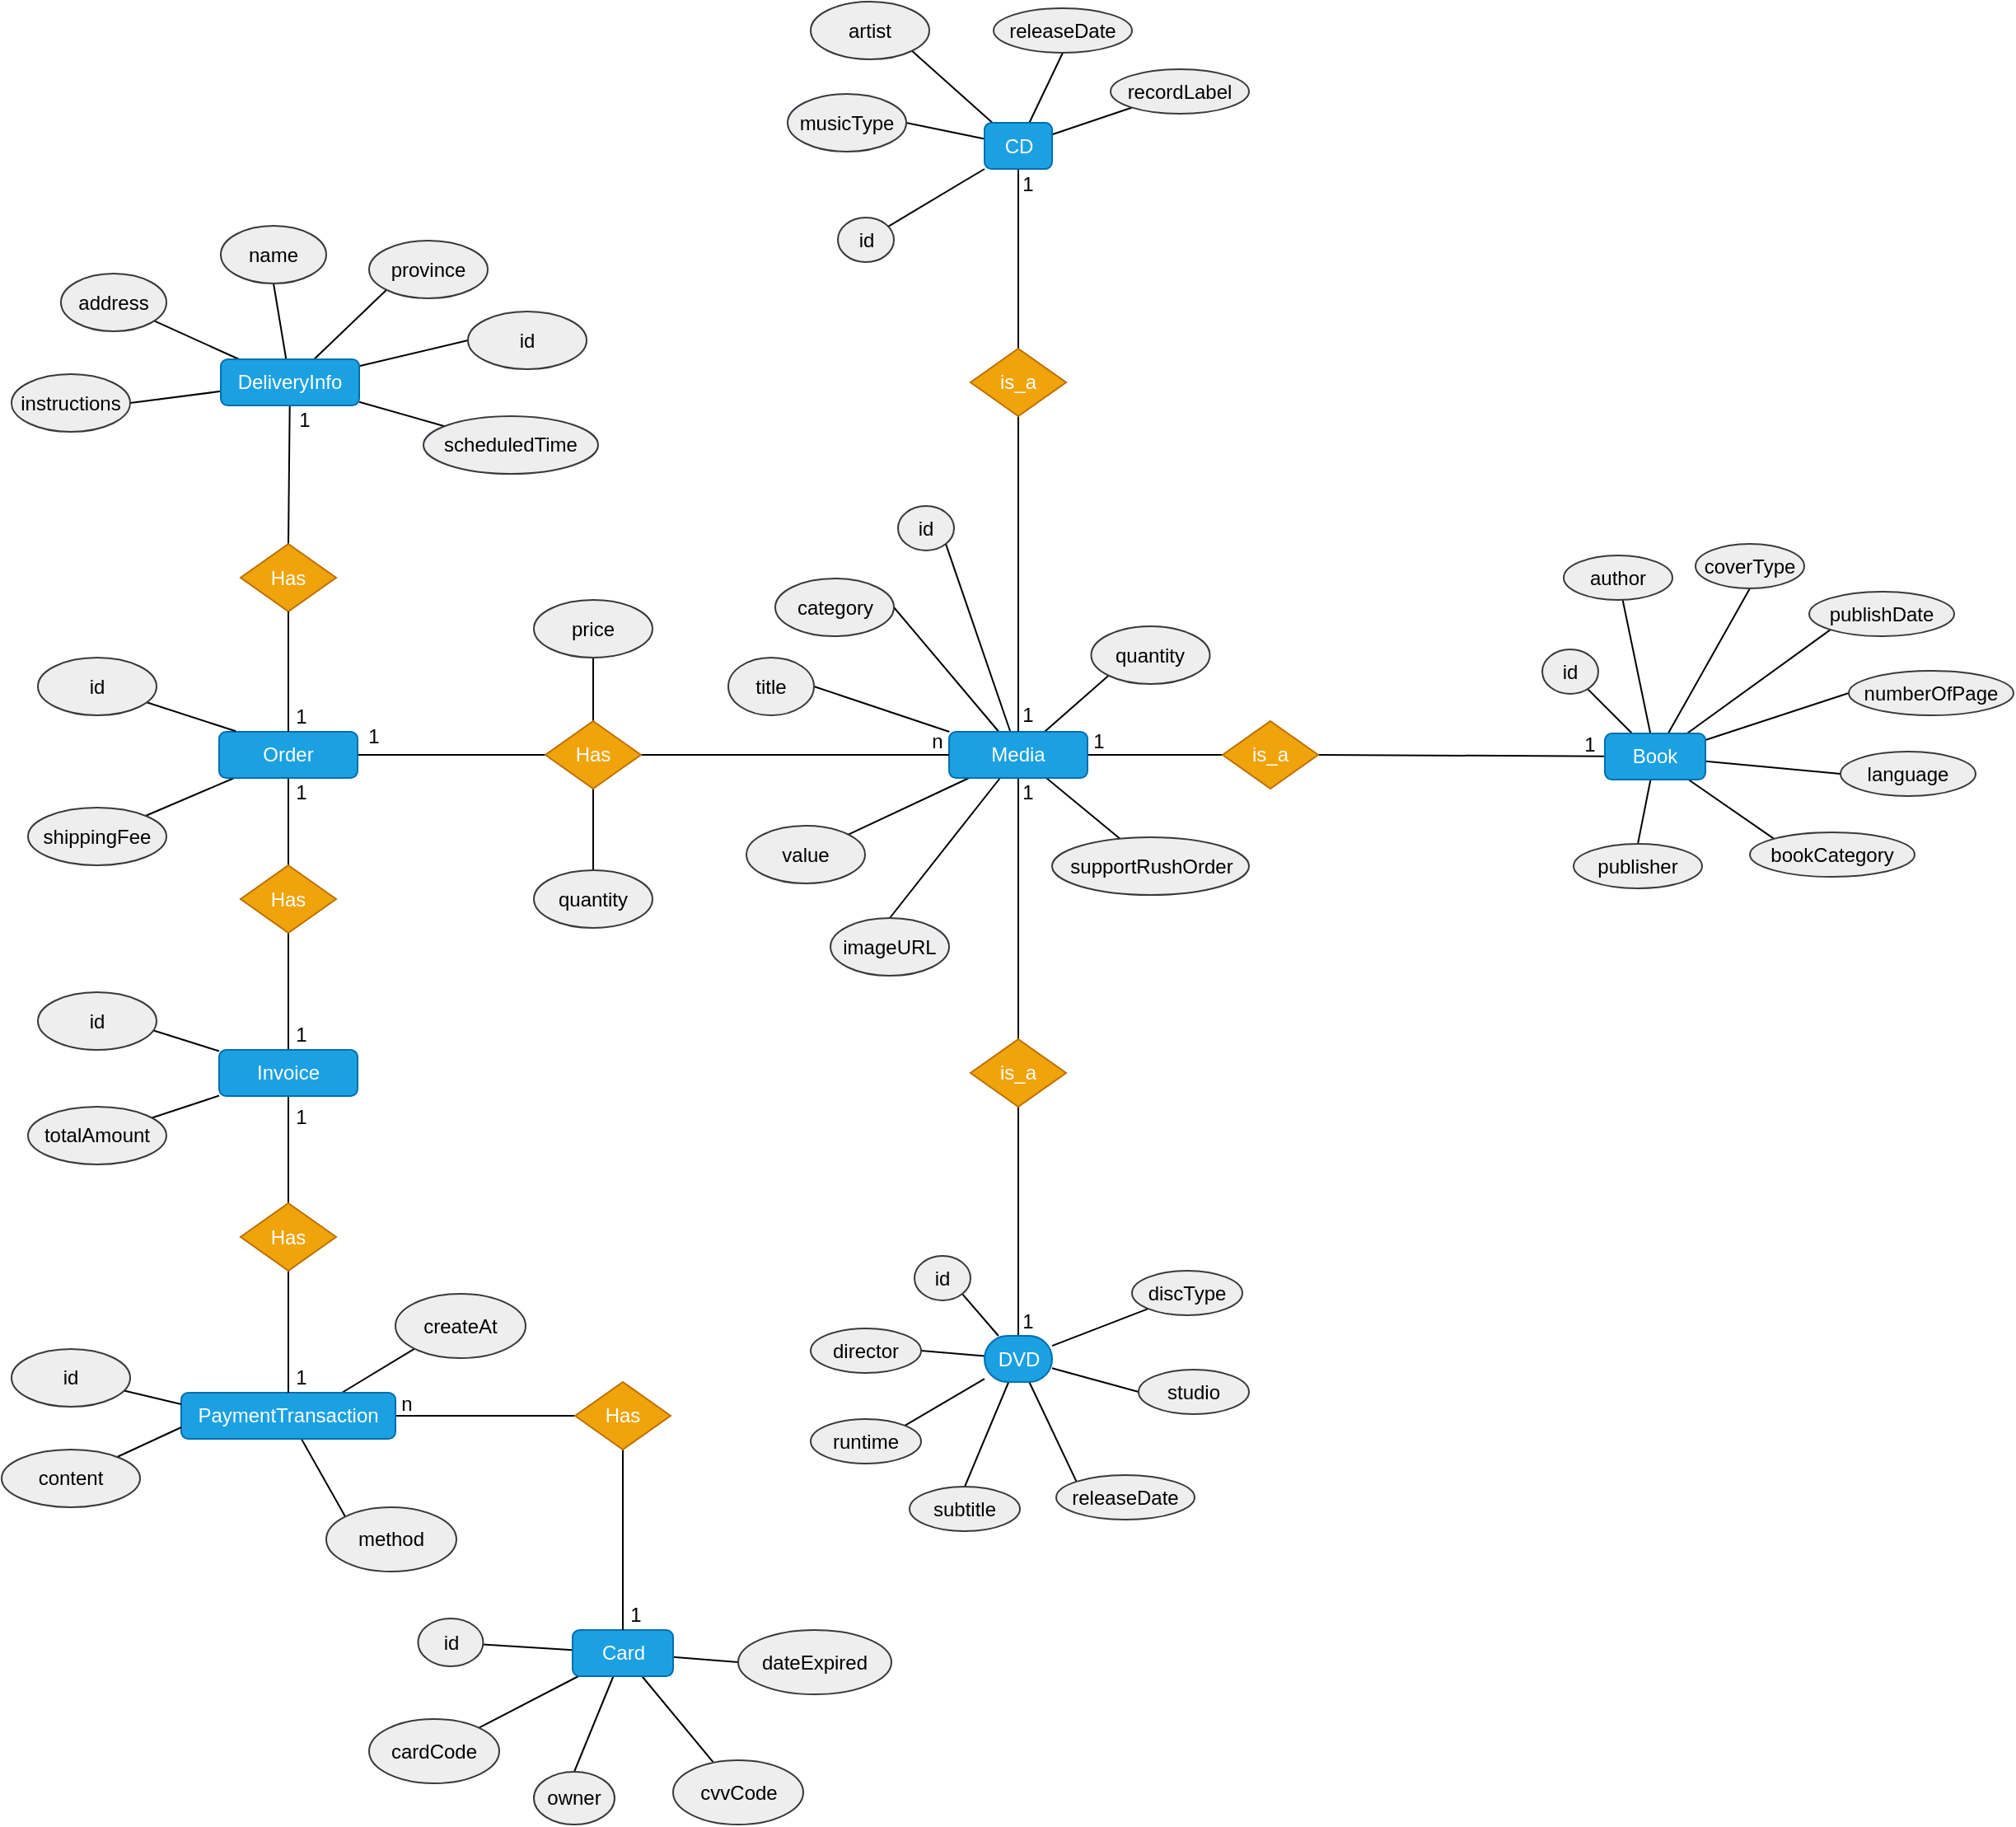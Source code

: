 <mxfile version="20.5.3" type="device"><diagram id="R2lEEEUBdFMjLlhIrx00" name="Page-1"><mxGraphModel dx="1536" dy="1433" grid="0" gridSize="10" guides="1" tooltips="1" connect="1" arrows="1" fold="1" page="1" pageScale="1" pageWidth="850" pageHeight="1100" math="0" shadow="0" extFonts="Permanent Marker^https://fonts.googleapis.com/css?family=Permanent+Marker"><root><mxCell id="0"/><mxCell id="1" parent="0"/><mxCell id="kh2C8zruCWp7Jkn6Uxmq-21" style="edgeStyle=none;rounded=0;orthogonalLoop=1;jettySize=auto;html=1;entryX=0.5;entryY=0;entryDx=0;entryDy=0;fontColor=#FFFFFF;endArrow=none;endFill=0;" parent="1" source="kh2C8zruCWp7Jkn6Uxmq-1" target="kh2C8zruCWp7Jkn6Uxmq-20" edge="1"><mxGeometry relative="1" as="geometry"/></mxCell><mxCell id="kh2C8zruCWp7Jkn6Uxmq-151" style="edgeStyle=none;rounded=0;orthogonalLoop=1;jettySize=auto;html=1;entryX=1;entryY=0.5;entryDx=0;entryDy=0;fontColor=#000000;endArrow=none;endFill=0;" parent="1" source="kh2C8zruCWp7Jkn6Uxmq-1" target="kh2C8zruCWp7Jkn6Uxmq-150" edge="1"><mxGeometry relative="1" as="geometry"/></mxCell><mxCell id="kh2C8zruCWp7Jkn6Uxmq-153" style="edgeStyle=none;rounded=0;orthogonalLoop=1;jettySize=auto;html=1;entryX=1;entryY=1;entryDx=0;entryDy=0;fontColor=#000000;endArrow=none;endFill=0;" parent="1" source="kh2C8zruCWp7Jkn6Uxmq-1" target="kh2C8zruCWp7Jkn6Uxmq-152" edge="1"><mxGeometry relative="1" as="geometry"/></mxCell><mxCell id="kh2C8zruCWp7Jkn6Uxmq-155" style="edgeStyle=none;rounded=0;orthogonalLoop=1;jettySize=auto;html=1;entryX=0.5;entryY=1;entryDx=0;entryDy=0;fontColor=#000000;endArrow=none;endFill=0;" parent="1" source="kh2C8zruCWp7Jkn6Uxmq-1" target="kh2C8zruCWp7Jkn6Uxmq-154" edge="1"><mxGeometry relative="1" as="geometry"/></mxCell><mxCell id="0zqb0I9zGNmf7XljXj2k-1" style="rounded=0;orthogonalLoop=1;jettySize=auto;html=1;endArrow=none;endFill=0;" parent="1" source="kh2C8zruCWp7Jkn6Uxmq-1" target="kh2C8zruCWp7Jkn6Uxmq-156" edge="1"><mxGeometry relative="1" as="geometry"/></mxCell><mxCell id="kh2C8zruCWp7Jkn6Uxmq-1" value="CD" style="rounded=1;whiteSpace=wrap;html=1;fillColor=#1ba1e2;fontColor=#ffffff;strokeColor=#006EAF;" parent="1" vertex="1"><mxGeometry x="556.5" y="-35.5" width="41" height="28" as="geometry"/></mxCell><mxCell id="kh2C8zruCWp7Jkn6Uxmq-19" style="rounded=0;orthogonalLoop=1;jettySize=auto;html=1;entryX=0.5;entryY=0;entryDx=0;entryDy=0;fontColor=#FFFFFF;endArrow=none;endFill=0;" parent="1" source="kh2C8zruCWp7Jkn6Uxmq-2" target="kh2C8zruCWp7Jkn6Uxmq-12" edge="1"><mxGeometry relative="1" as="geometry"/></mxCell><mxCell id="kh2C8zruCWp7Jkn6Uxmq-85" style="edgeStyle=none;rounded=0;orthogonalLoop=1;jettySize=auto;html=1;entryX=1;entryY=0.5;entryDx=0;entryDy=0;fontColor=#000000;endArrow=none;endFill=0;" parent="1" source="kh2C8zruCWp7Jkn6Uxmq-2" target="kh2C8zruCWp7Jkn6Uxmq-81" edge="1"><mxGeometry relative="1" as="geometry"/></mxCell><mxCell id="kh2C8zruCWp7Jkn6Uxmq-86" style="edgeStyle=none;rounded=0;orthogonalLoop=1;jettySize=auto;html=1;fontColor=#000000;endArrow=none;endFill=0;" parent="1" source="kh2C8zruCWp7Jkn6Uxmq-2" target="kh2C8zruCWp7Jkn6Uxmq-80" edge="1"><mxGeometry relative="1" as="geometry"/></mxCell><mxCell id="kh2C8zruCWp7Jkn6Uxmq-87" style="edgeStyle=none;rounded=0;orthogonalLoop=1;jettySize=auto;html=1;entryX=0.5;entryY=1;entryDx=0;entryDy=0;fontColor=#000000;endArrow=none;endFill=0;" parent="1" source="kh2C8zruCWp7Jkn6Uxmq-2" target="kh2C8zruCWp7Jkn6Uxmq-79" edge="1"><mxGeometry relative="1" as="geometry"/></mxCell><mxCell id="kh2C8zruCWp7Jkn6Uxmq-88" style="edgeStyle=none;rounded=0;orthogonalLoop=1;jettySize=auto;html=1;entryX=0;entryY=1;entryDx=0;entryDy=0;fontColor=#000000;endArrow=none;endFill=0;" parent="1" source="kh2C8zruCWp7Jkn6Uxmq-2" target="kh2C8zruCWp7Jkn6Uxmq-82" edge="1"><mxGeometry relative="1" as="geometry"/></mxCell><mxCell id="kh2C8zruCWp7Jkn6Uxmq-89" style="edgeStyle=none;rounded=0;orthogonalLoop=1;jettySize=auto;html=1;entryX=0;entryY=0.5;entryDx=0;entryDy=0;fontColor=#000000;endArrow=none;endFill=0;" parent="1" source="kh2C8zruCWp7Jkn6Uxmq-2" target="kh2C8zruCWp7Jkn6Uxmq-83" edge="1"><mxGeometry relative="1" as="geometry"/></mxCell><mxCell id="UxX3PsuGfCgezUHDaSg8-3" style="edgeStyle=none;rounded=0;orthogonalLoop=1;jettySize=auto;html=1;endArrow=none;endFill=0;" edge="1" parent="1" source="kh2C8zruCWp7Jkn6Uxmq-2" target="0zqb0I9zGNmf7XljXj2k-27"><mxGeometry relative="1" as="geometry"/></mxCell><mxCell id="kh2C8zruCWp7Jkn6Uxmq-2" value="DeliveryInfo" style="rounded=1;whiteSpace=wrap;html=1;fillColor=#1ba1e2;strokeColor=#006EAF;fontColor=#ffffff;" parent="1" vertex="1"><mxGeometry x="93" y="108" width="84" height="28" as="geometry"/></mxCell><mxCell id="kh2C8zruCWp7Jkn6Uxmq-26" style="edgeStyle=none;rounded=0;orthogonalLoop=1;jettySize=auto;html=1;entryX=0;entryY=0.5;entryDx=0;entryDy=0;fontColor=#FFFFFF;endArrow=none;endFill=0;" parent="1" source="kh2C8zruCWp7Jkn6Uxmq-3" target="kh2C8zruCWp7Jkn6Uxmq-10" edge="1"><mxGeometry relative="1" as="geometry"/></mxCell><mxCell id="kh2C8zruCWp7Jkn6Uxmq-32" style="edgeStyle=none;rounded=0;orthogonalLoop=1;jettySize=auto;html=1;fontColor=#FFFFFF;endArrow=none;endFill=0;" parent="1" source="kh2C8zruCWp7Jkn6Uxmq-3" target="kh2C8zruCWp7Jkn6Uxmq-31" edge="1"><mxGeometry relative="1" as="geometry"/></mxCell><mxCell id="0zqb0I9zGNmf7XljXj2k-24" style="edgeStyle=none;rounded=0;orthogonalLoop=1;jettySize=auto;html=1;endArrow=none;endFill=0;" parent="1" source="kh2C8zruCWp7Jkn6Uxmq-3" target="kh2C8zruCWp7Jkn6Uxmq-92" edge="1"><mxGeometry relative="1" as="geometry"/></mxCell><mxCell id="kh2C8zruCWp7Jkn6Uxmq-3" value="Order" style="rounded=1;whiteSpace=wrap;html=1;fillColor=#1ba1e2;fontColor=#ffffff;strokeColor=#006EAF;" parent="1" vertex="1"><mxGeometry x="92" y="334" width="84" height="28" as="geometry"/></mxCell><mxCell id="kh2C8zruCWp7Jkn6Uxmq-23" style="edgeStyle=none;rounded=0;orthogonalLoop=1;jettySize=auto;html=1;entryX=1;entryY=0.5;entryDx=0;entryDy=0;fontColor=#FFFFFF;endArrow=none;endFill=0;" parent="1" source="kh2C8zruCWp7Jkn6Uxmq-4" target="kh2C8zruCWp7Jkn6Uxmq-22" edge="1"><mxGeometry relative="1" as="geometry"/></mxCell><mxCell id="0zqb0I9zGNmf7XljXj2k-4" style="edgeStyle=none;rounded=0;orthogonalLoop=1;jettySize=auto;html=1;endArrow=none;endFill=0;" parent="1" source="kh2C8zruCWp7Jkn6Uxmq-4" target="0zqb0I9zGNmf7XljXj2k-2" edge="1"><mxGeometry relative="1" as="geometry"/></mxCell><mxCell id="0zqb0I9zGNmf7XljXj2k-5" style="edgeStyle=none;rounded=0;orthogonalLoop=1;jettySize=auto;html=1;endArrow=none;endFill=0;" parent="1" source="kh2C8zruCWp7Jkn6Uxmq-4" target="0zqb0I9zGNmf7XljXj2k-3" edge="1"><mxGeometry relative="1" as="geometry"/></mxCell><mxCell id="0zqb0I9zGNmf7XljXj2k-7" style="edgeStyle=none;rounded=0;orthogonalLoop=1;jettySize=auto;html=1;entryX=0.5;entryY=1;entryDx=0;entryDy=0;endArrow=none;endFill=0;" parent="1" source="kh2C8zruCWp7Jkn6Uxmq-4" target="0zqb0I9zGNmf7XljXj2k-6" edge="1"><mxGeometry relative="1" as="geometry"/></mxCell><mxCell id="0zqb0I9zGNmf7XljXj2k-9" style="edgeStyle=none;rounded=0;orthogonalLoop=1;jettySize=auto;html=1;entryX=0;entryY=1;entryDx=0;entryDy=0;endArrow=none;endFill=0;" parent="1" source="kh2C8zruCWp7Jkn6Uxmq-4" target="0zqb0I9zGNmf7XljXj2k-8" edge="1"><mxGeometry relative="1" as="geometry"/></mxCell><mxCell id="0zqb0I9zGNmf7XljXj2k-11" style="edgeStyle=none;rounded=0;orthogonalLoop=1;jettySize=auto;html=1;entryX=0;entryY=0.5;entryDx=0;entryDy=0;endArrow=none;endFill=0;" parent="1" source="kh2C8zruCWp7Jkn6Uxmq-4" target="0zqb0I9zGNmf7XljXj2k-10" edge="1"><mxGeometry relative="1" as="geometry"/></mxCell><mxCell id="0zqb0I9zGNmf7XljXj2k-14" style="edgeStyle=none;rounded=0;orthogonalLoop=1;jettySize=auto;html=1;entryX=0;entryY=0;entryDx=0;entryDy=0;endArrow=none;endFill=0;" parent="1" source="kh2C8zruCWp7Jkn6Uxmq-4" target="0zqb0I9zGNmf7XljXj2k-13" edge="1"><mxGeometry relative="1" as="geometry"/></mxCell><mxCell id="0zqb0I9zGNmf7XljXj2k-15" style="edgeStyle=none;rounded=0;orthogonalLoop=1;jettySize=auto;html=1;entryX=0;entryY=0.5;entryDx=0;entryDy=0;endArrow=none;endFill=0;" parent="1" source="kh2C8zruCWp7Jkn6Uxmq-4" target="0zqb0I9zGNmf7XljXj2k-12" edge="1"><mxGeometry relative="1" as="geometry"/></mxCell><mxCell id="0zqb0I9zGNmf7XljXj2k-17" style="edgeStyle=none;rounded=0;orthogonalLoop=1;jettySize=auto;html=1;entryX=0.5;entryY=0;entryDx=0;entryDy=0;endArrow=none;endFill=0;" parent="1" source="kh2C8zruCWp7Jkn6Uxmq-4" target="0zqb0I9zGNmf7XljXj2k-16" edge="1"><mxGeometry relative="1" as="geometry"/></mxCell><mxCell id="kh2C8zruCWp7Jkn6Uxmq-4" value="Book" style="rounded=1;whiteSpace=wrap;html=1;fillColor=#1ba1e2;fontColor=#ffffff;strokeColor=#006EAF;" parent="1" vertex="1"><mxGeometry x="933" y="335" width="61" height="28" as="geometry"/></mxCell><mxCell id="kh2C8zruCWp7Jkn6Uxmq-24" style="edgeStyle=none;rounded=0;orthogonalLoop=1;jettySize=auto;html=1;entryX=0;entryY=0.5;entryDx=0;entryDy=0;fontColor=#FFFFFF;endArrow=none;endFill=0;" parent="1" source="kh2C8zruCWp7Jkn6Uxmq-5" target="kh2C8zruCWp7Jkn6Uxmq-22" edge="1"><mxGeometry relative="1" as="geometry"/></mxCell><mxCell id="kh2C8zruCWp7Jkn6Uxmq-29" style="edgeStyle=none;rounded=0;orthogonalLoop=1;jettySize=auto;html=1;entryX=0.5;entryY=0;entryDx=0;entryDy=0;fontColor=#FFFFFF;endArrow=none;endFill=0;" parent="1" source="kh2C8zruCWp7Jkn6Uxmq-5" target="kh2C8zruCWp7Jkn6Uxmq-28" edge="1"><mxGeometry relative="1" as="geometry"/></mxCell><mxCell id="kh2C8zruCWp7Jkn6Uxmq-116" style="edgeStyle=none;rounded=0;orthogonalLoop=1;jettySize=auto;html=1;entryX=1;entryY=1;entryDx=0;entryDy=0;fontColor=#000000;endArrow=none;endFill=0;" parent="1" source="kh2C8zruCWp7Jkn6Uxmq-5" target="kh2C8zruCWp7Jkn6Uxmq-110" edge="1"><mxGeometry relative="1" as="geometry"/></mxCell><mxCell id="kh2C8zruCWp7Jkn6Uxmq-119" style="edgeStyle=none;rounded=0;orthogonalLoop=1;jettySize=auto;html=1;entryX=1;entryY=0.5;entryDx=0;entryDy=0;fontColor=#000000;endArrow=none;endFill=0;" parent="1" source="kh2C8zruCWp7Jkn6Uxmq-5" target="kh2C8zruCWp7Jkn6Uxmq-113" edge="1"><mxGeometry relative="1" as="geometry"/></mxCell><mxCell id="kh2C8zruCWp7Jkn6Uxmq-125" style="edgeStyle=none;rounded=0;orthogonalLoop=1;jettySize=auto;html=1;entryX=1;entryY=0.5;entryDx=0;entryDy=0;fontColor=#000000;endArrow=none;endFill=0;" parent="1" source="kh2C8zruCWp7Jkn6Uxmq-5" target="kh2C8zruCWp7Jkn6Uxmq-120" edge="1"><mxGeometry relative="1" as="geometry"/></mxCell><mxCell id="kh2C8zruCWp7Jkn6Uxmq-126" style="edgeStyle=none;rounded=0;orthogonalLoop=1;jettySize=auto;html=1;fontColor=#000000;endArrow=none;endFill=0;" parent="1" source="kh2C8zruCWp7Jkn6Uxmq-5" target="kh2C8zruCWp7Jkn6Uxmq-121" edge="1"><mxGeometry relative="1" as="geometry"/></mxCell><mxCell id="kh2C8zruCWp7Jkn6Uxmq-127" style="edgeStyle=none;rounded=0;orthogonalLoop=1;jettySize=auto;html=1;entryX=0.5;entryY=0;entryDx=0;entryDy=0;fontColor=#000000;endArrow=none;endFill=0;" parent="1" source="kh2C8zruCWp7Jkn6Uxmq-5" target="kh2C8zruCWp7Jkn6Uxmq-124" edge="1"><mxGeometry relative="1" as="geometry"/></mxCell><mxCell id="kh2C8zruCWp7Jkn6Uxmq-129" style="edgeStyle=none;rounded=0;orthogonalLoop=1;jettySize=auto;html=1;entryX=0.364;entryY=0.079;entryDx=0;entryDy=0;entryPerimeter=0;fontColor=#000000;endArrow=none;endFill=0;" parent="1" source="kh2C8zruCWp7Jkn6Uxmq-5" target="kh2C8zruCWp7Jkn6Uxmq-128" edge="1"><mxGeometry relative="1" as="geometry"/></mxCell><mxCell id="kh2C8zruCWp7Jkn6Uxmq-131" style="edgeStyle=none;rounded=0;orthogonalLoop=1;jettySize=auto;html=1;entryX=0;entryY=1;entryDx=0;entryDy=0;fontColor=#000000;endArrow=none;endFill=0;" parent="1" source="kh2C8zruCWp7Jkn6Uxmq-5" target="kh2C8zruCWp7Jkn6Uxmq-130" edge="1"><mxGeometry relative="1" as="geometry"/></mxCell><mxCell id="kh2C8zruCWp7Jkn6Uxmq-5" value="Media" style="rounded=1;whiteSpace=wrap;html=1;fillColor=#1ba1e2;fontColor=#ffffff;strokeColor=#006EAF;" parent="1" vertex="1"><mxGeometry x="535" y="334" width="84" height="28" as="geometry"/></mxCell><mxCell id="kh2C8zruCWp7Jkn6Uxmq-30" style="edgeStyle=none;rounded=0;orthogonalLoop=1;jettySize=auto;html=1;entryX=0.5;entryY=1;entryDx=0;entryDy=0;fontColor=#FFFFFF;endArrow=none;endFill=0;" parent="1" source="kh2C8zruCWp7Jkn6Uxmq-6" target="kh2C8zruCWp7Jkn6Uxmq-28" edge="1"><mxGeometry relative="1" as="geometry"/></mxCell><mxCell id="kh2C8zruCWp7Jkn6Uxmq-134" style="edgeStyle=none;rounded=0;orthogonalLoop=1;jettySize=auto;html=1;entryX=1;entryY=1;entryDx=0;entryDy=0;fontColor=#000000;endArrow=none;endFill=0;" parent="1" source="kh2C8zruCWp7Jkn6Uxmq-6" target="kh2C8zruCWp7Jkn6Uxmq-133" edge="1"><mxGeometry relative="1" as="geometry"/></mxCell><mxCell id="kh2C8zruCWp7Jkn6Uxmq-137" style="edgeStyle=none;rounded=0;orthogonalLoop=1;jettySize=auto;html=1;entryX=1;entryY=0.5;entryDx=0;entryDy=0;fontColor=#000000;endArrow=none;endFill=0;" parent="1" source="kh2C8zruCWp7Jkn6Uxmq-6" target="kh2C8zruCWp7Jkn6Uxmq-135" edge="1"><mxGeometry relative="1" as="geometry"/></mxCell><mxCell id="kh2C8zruCWp7Jkn6Uxmq-139" style="edgeStyle=none;rounded=0;orthogonalLoop=1;jettySize=auto;html=1;entryX=1;entryY=0;entryDx=0;entryDy=0;fontColor=#000000;endArrow=none;endFill=0;" parent="1" source="kh2C8zruCWp7Jkn6Uxmq-6" target="kh2C8zruCWp7Jkn6Uxmq-138" edge="1"><mxGeometry relative="1" as="geometry"/></mxCell><mxCell id="kh2C8zruCWp7Jkn6Uxmq-144" style="edgeStyle=none;rounded=0;orthogonalLoop=1;jettySize=auto;html=1;entryX=0.5;entryY=0;entryDx=0;entryDy=0;fontColor=#000000;endArrow=none;endFill=0;" parent="1" source="kh2C8zruCWp7Jkn6Uxmq-6" target="kh2C8zruCWp7Jkn6Uxmq-140" edge="1"><mxGeometry relative="1" as="geometry"/></mxCell><mxCell id="kh2C8zruCWp7Jkn6Uxmq-145" style="edgeStyle=none;rounded=0;orthogonalLoop=1;jettySize=auto;html=1;entryX=0;entryY=0;entryDx=0;entryDy=0;fontColor=#000000;endArrow=none;endFill=0;" parent="1" source="kh2C8zruCWp7Jkn6Uxmq-6" target="kh2C8zruCWp7Jkn6Uxmq-141" edge="1"><mxGeometry relative="1" as="geometry"/></mxCell><mxCell id="kh2C8zruCWp7Jkn6Uxmq-146" style="edgeStyle=none;rounded=0;orthogonalLoop=1;jettySize=auto;html=1;entryX=0;entryY=0.5;entryDx=0;entryDy=0;fontColor=#000000;endArrow=none;endFill=0;" parent="1" source="kh2C8zruCWp7Jkn6Uxmq-6" target="kh2C8zruCWp7Jkn6Uxmq-142" edge="1"><mxGeometry relative="1" as="geometry"/></mxCell><mxCell id="kh2C8zruCWp7Jkn6Uxmq-147" style="edgeStyle=none;rounded=0;orthogonalLoop=1;jettySize=auto;html=1;entryX=0;entryY=1;entryDx=0;entryDy=0;fontColor=#000000;endArrow=none;endFill=0;" parent="1" source="kh2C8zruCWp7Jkn6Uxmq-6" target="kh2C8zruCWp7Jkn6Uxmq-143" edge="1"><mxGeometry relative="1" as="geometry"/></mxCell><mxCell id="kh2C8zruCWp7Jkn6Uxmq-6" value="DVD" style="rounded=1;whiteSpace=wrap;html=1;fillColor=#1ba1e2;fontColor=#ffffff;strokeColor=#006EAF;arcSize=50;" parent="1" vertex="1"><mxGeometry x="556.5" y="700.5" width="41" height="28" as="geometry"/></mxCell><mxCell id="kh2C8zruCWp7Jkn6Uxmq-38" style="edgeStyle=none;rounded=0;orthogonalLoop=1;jettySize=auto;html=1;entryX=0;entryY=0.5;entryDx=0;entryDy=0;fontColor=#FFFFFF;endArrow=none;endFill=0;exitX=1;exitY=0.5;exitDx=0;exitDy=0;" parent="1" source="kh2C8zruCWp7Jkn6Uxmq-7" target="kh2C8zruCWp7Jkn6Uxmq-37" edge="1"><mxGeometry relative="1" as="geometry"/></mxCell><mxCell id="kh2C8zruCWp7Jkn6Uxmq-105" style="edgeStyle=none;rounded=0;orthogonalLoop=1;jettySize=auto;html=1;entryX=0;entryY=1;entryDx=0;entryDy=0;fontColor=#000000;endArrow=none;endFill=0;exitX=0.75;exitY=0;exitDx=0;exitDy=0;" parent="1" source="kh2C8zruCWp7Jkn6Uxmq-7" target="kh2C8zruCWp7Jkn6Uxmq-104" edge="1"><mxGeometry relative="1" as="geometry"/></mxCell><mxCell id="kh2C8zruCWp7Jkn6Uxmq-109" style="edgeStyle=none;rounded=0;orthogonalLoop=1;jettySize=auto;html=1;entryX=0;entryY=0;entryDx=0;entryDy=0;fontColor=#000000;endArrow=none;endFill=0;" parent="1" source="kh2C8zruCWp7Jkn6Uxmq-7" target="kh2C8zruCWp7Jkn6Uxmq-108" edge="1"><mxGeometry relative="1" as="geometry"/></mxCell><mxCell id="kh2C8zruCWp7Jkn6Uxmq-7" value="PaymentTransaction" style="rounded=1;whiteSpace=wrap;html=1;fillColor=#1ba1e2;fontColor=#ffffff;strokeColor=#006EAF;" parent="1" vertex="1"><mxGeometry x="69" y="735" width="130" height="28" as="geometry"/></mxCell><mxCell id="EHMPtvTzi1nzkciIM0RH-6" style="rounded=0;orthogonalLoop=1;jettySize=auto;html=1;endArrow=none;endFill=0;" parent="1" source="kh2C8zruCWp7Jkn6Uxmq-8" target="EHMPtvTzi1nzkciIM0RH-2" edge="1"><mxGeometry relative="1" as="geometry"/></mxCell><mxCell id="EHMPtvTzi1nzkciIM0RH-7" style="edgeStyle=none;rounded=0;orthogonalLoop=1;jettySize=auto;html=1;endArrow=none;endFill=0;" parent="1" source="kh2C8zruCWp7Jkn6Uxmq-8" target="EHMPtvTzi1nzkciIM0RH-1" edge="1"><mxGeometry relative="1" as="geometry"/></mxCell><mxCell id="EHMPtvTzi1nzkciIM0RH-8" style="edgeStyle=none;rounded=0;orthogonalLoop=1;jettySize=auto;html=1;entryX=0.5;entryY=0;entryDx=0;entryDy=0;endArrow=none;endFill=0;" parent="1" source="kh2C8zruCWp7Jkn6Uxmq-8" target="EHMPtvTzi1nzkciIM0RH-3" edge="1"><mxGeometry relative="1" as="geometry"/></mxCell><mxCell id="EHMPtvTzi1nzkciIM0RH-9" style="edgeStyle=none;rounded=0;orthogonalLoop=1;jettySize=auto;html=1;endArrow=none;endFill=0;" parent="1" source="kh2C8zruCWp7Jkn6Uxmq-8" target="EHMPtvTzi1nzkciIM0RH-4" edge="1"><mxGeometry relative="1" as="geometry"/></mxCell><mxCell id="EHMPtvTzi1nzkciIM0RH-10" style="edgeStyle=none;rounded=0;orthogonalLoop=1;jettySize=auto;html=1;entryX=0;entryY=0.5;entryDx=0;entryDy=0;endArrow=none;endFill=0;" parent="1" source="kh2C8zruCWp7Jkn6Uxmq-8" target="EHMPtvTzi1nzkciIM0RH-5" edge="1"><mxGeometry relative="1" as="geometry"/></mxCell><mxCell id="kh2C8zruCWp7Jkn6Uxmq-8" value="Card" style="rounded=1;whiteSpace=wrap;html=1;fillColor=#1ba1e2;fontColor=#ffffff;strokeColor=#006EAF;" parent="1" vertex="1"><mxGeometry x="306.5" y="879" width="61" height="28" as="geometry"/></mxCell><mxCell id="kh2C8zruCWp7Jkn6Uxmq-33" style="edgeStyle=none;rounded=0;orthogonalLoop=1;jettySize=auto;html=1;entryX=0.5;entryY=1;entryDx=0;entryDy=0;fontColor=#FFFFFF;endArrow=none;endFill=0;" parent="1" source="kh2C8zruCWp7Jkn6Uxmq-9" target="kh2C8zruCWp7Jkn6Uxmq-31" edge="1"><mxGeometry relative="1" as="geometry"/></mxCell><mxCell id="kh2C8zruCWp7Jkn6Uxmq-35" style="edgeStyle=none;rounded=0;orthogonalLoop=1;jettySize=auto;html=1;entryX=0.5;entryY=0;entryDx=0;entryDy=0;fontColor=#FFFFFF;endArrow=none;endFill=0;" parent="1" source="kh2C8zruCWp7Jkn6Uxmq-9" target="kh2C8zruCWp7Jkn6Uxmq-34" edge="1"><mxGeometry relative="1" as="geometry"/></mxCell><mxCell id="kh2C8zruCWp7Jkn6Uxmq-96" style="edgeStyle=none;rounded=0;orthogonalLoop=1;jettySize=auto;html=1;entryX=0.888;entryY=0.608;entryDx=0;entryDy=0;entryPerimeter=0;fontColor=#000000;endArrow=none;endFill=0;" parent="1" source="kh2C8zruCWp7Jkn6Uxmq-9" target="kh2C8zruCWp7Jkn6Uxmq-95" edge="1"><mxGeometry relative="1" as="geometry"/></mxCell><mxCell id="kh2C8zruCWp7Jkn6Uxmq-9" value="Invoice" style="rounded=1;whiteSpace=wrap;html=1;fillColor=#1ba1e2;fontColor=#ffffff;strokeColor=#006EAF;" parent="1" vertex="1"><mxGeometry x="92" y="527" width="84" height="28" as="geometry"/></mxCell><mxCell id="kh2C8zruCWp7Jkn6Uxmq-27" style="edgeStyle=none;rounded=0;orthogonalLoop=1;jettySize=auto;html=1;entryX=0;entryY=0.5;entryDx=0;entryDy=0;fontColor=#FFFFFF;endArrow=none;endFill=0;exitX=1;exitY=0.5;exitDx=0;exitDy=0;" parent="1" source="kh2C8zruCWp7Jkn6Uxmq-10" target="kh2C8zruCWp7Jkn6Uxmq-5" edge="1"><mxGeometry relative="1" as="geometry"/></mxCell><mxCell id="0zqb0I9zGNmf7XljXj2k-18" style="edgeStyle=none;rounded=0;orthogonalLoop=1;jettySize=auto;html=1;entryX=0.5;entryY=0;entryDx=0;entryDy=0;endArrow=none;endFill=0;" parent="1" source="kh2C8zruCWp7Jkn6Uxmq-10" target="kh2C8zruCWp7Jkn6Uxmq-111" edge="1"><mxGeometry relative="1" as="geometry"/></mxCell><mxCell id="0zqb0I9zGNmf7XljXj2k-19" style="edgeStyle=none;rounded=0;orthogonalLoop=1;jettySize=auto;html=1;entryX=0.5;entryY=1;entryDx=0;entryDy=0;endArrow=none;endFill=0;" parent="1" source="kh2C8zruCWp7Jkn6Uxmq-10" target="kh2C8zruCWp7Jkn6Uxmq-112" edge="1"><mxGeometry relative="1" as="geometry"/></mxCell><mxCell id="kh2C8zruCWp7Jkn6Uxmq-10" value="&lt;font color=&quot;#ffffff&quot;&gt;Has&lt;/font&gt;" style="rhombus;whiteSpace=wrap;html=1;fillColor=#f0a30a;fontColor=#000000;strokeColor=#BD7000;" parent="1" vertex="1"><mxGeometry x="290" y="327.5" width="58" height="41" as="geometry"/></mxCell><mxCell id="kh2C8zruCWp7Jkn6Uxmq-12" value="&lt;font color=&quot;#ffffff&quot;&gt;Has&lt;/font&gt;" style="rhombus;whiteSpace=wrap;html=1;fillColor=#f0a30a;fontColor=#000000;strokeColor=#BD7000;" parent="1" vertex="1"><mxGeometry x="105" y="220" width="58" height="41" as="geometry"/></mxCell><mxCell id="kh2C8zruCWp7Jkn6Uxmq-16" value="" style="endArrow=none;html=1;rounded=0;fontColor=#FFFFFF;entryX=0.5;entryY=1;entryDx=0;entryDy=0;exitX=0.5;exitY=0;exitDx=0;exitDy=0;" parent="1" source="kh2C8zruCWp7Jkn6Uxmq-5" target="kh2C8zruCWp7Jkn6Uxmq-20" edge="1"><mxGeometry width="50" height="50" relative="1" as="geometry"><mxPoint x="325" y="277" as="sourcePoint"/><mxPoint x="375" y="227" as="targetPoint"/></mxGeometry></mxCell><mxCell id="kh2C8zruCWp7Jkn6Uxmq-17" value="" style="endArrow=none;html=1;rounded=0;fontColor=#FFFFFF;exitX=0.5;exitY=0;exitDx=0;exitDy=0;entryX=0.5;entryY=1;entryDx=0;entryDy=0;" parent="1" source="kh2C8zruCWp7Jkn6Uxmq-3" target="kh2C8zruCWp7Jkn6Uxmq-12" edge="1"><mxGeometry width="50" height="50" relative="1" as="geometry"><mxPoint x="457" y="271" as="sourcePoint"/><mxPoint x="507" y="221" as="targetPoint"/></mxGeometry></mxCell><mxCell id="kh2C8zruCWp7Jkn6Uxmq-20" value="&lt;font color=&quot;#ffffff&quot;&gt;is_a&lt;/font&gt;" style="rhombus;whiteSpace=wrap;html=1;fillColor=#f0a30a;fontColor=#000000;strokeColor=#BD7000;" parent="1" vertex="1"><mxGeometry x="548" y="101.5" width="58" height="41" as="geometry"/></mxCell><mxCell id="kh2C8zruCWp7Jkn6Uxmq-22" value="&lt;font color=&quot;#ffffff&quot;&gt;is_a&lt;/font&gt;" style="rhombus;whiteSpace=wrap;html=1;fillColor=#f0a30a;fontColor=#000000;strokeColor=#BD7000;" parent="1" vertex="1"><mxGeometry x="701" y="327.5" width="58" height="41" as="geometry"/></mxCell><mxCell id="kh2C8zruCWp7Jkn6Uxmq-28" value="&lt;font color=&quot;#ffffff&quot;&gt;is_a&lt;/font&gt;" style="rhombus;whiteSpace=wrap;html=1;fillColor=#f0a30a;fontColor=#000000;strokeColor=#BD7000;" parent="1" vertex="1"><mxGeometry x="548" y="520.5" width="58" height="41" as="geometry"/></mxCell><mxCell id="kh2C8zruCWp7Jkn6Uxmq-31" value="&lt;font color=&quot;#ffffff&quot;&gt;Has&lt;/font&gt;" style="rhombus;whiteSpace=wrap;html=1;fillColor=#f0a30a;fontColor=#000000;strokeColor=#BD7000;" parent="1" vertex="1"><mxGeometry x="105" y="415" width="58" height="41" as="geometry"/></mxCell><mxCell id="kh2C8zruCWp7Jkn6Uxmq-36" style="edgeStyle=none;rounded=0;orthogonalLoop=1;jettySize=auto;html=1;fontColor=#FFFFFF;endArrow=none;endFill=0;" parent="1" source="kh2C8zruCWp7Jkn6Uxmq-34" target="kh2C8zruCWp7Jkn6Uxmq-7" edge="1"><mxGeometry relative="1" as="geometry"/></mxCell><mxCell id="kh2C8zruCWp7Jkn6Uxmq-34" value="&lt;font color=&quot;#ffffff&quot;&gt;Has&lt;/font&gt;" style="rhombus;whiteSpace=wrap;html=1;fillColor=#f0a30a;fontColor=#000000;strokeColor=#BD7000;" parent="1" vertex="1"><mxGeometry x="105" y="620" width="58" height="41" as="geometry"/></mxCell><mxCell id="kh2C8zruCWp7Jkn6Uxmq-39" style="edgeStyle=none;rounded=0;orthogonalLoop=1;jettySize=auto;html=1;fontColor=#FFFFFF;endArrow=none;endFill=0;exitX=0.5;exitY=1;exitDx=0;exitDy=0;" parent="1" source="kh2C8zruCWp7Jkn6Uxmq-37" target="kh2C8zruCWp7Jkn6Uxmq-8" edge="1"><mxGeometry relative="1" as="geometry"/></mxCell><mxCell id="kh2C8zruCWp7Jkn6Uxmq-37" value="&lt;font color=&quot;#ffffff&quot;&gt;Has&lt;/font&gt;" style="rhombus;whiteSpace=wrap;html=1;fillColor=#f0a30a;fontColor=#000000;strokeColor=#BD7000;" parent="1" vertex="1"><mxGeometry x="308" y="728.5" width="58" height="41" as="geometry"/></mxCell><mxCell id="kh2C8zruCWp7Jkn6Uxmq-40" value="&lt;font color=&quot;#000000&quot;&gt;1&lt;/font&gt;" style="text;html=1;strokeColor=none;fillColor=none;align=center;verticalAlign=middle;whiteSpace=wrap;rounded=0;fontColor=#FFFFFF;" parent="1" vertex="1"><mxGeometry x="914" y="333" width="20" height="18" as="geometry"/></mxCell><mxCell id="kh2C8zruCWp7Jkn6Uxmq-45" value="&lt;font color=&quot;#000000&quot;&gt;1&lt;/font&gt;" style="text;html=1;strokeColor=none;fillColor=none;align=center;verticalAlign=middle;whiteSpace=wrap;rounded=0;fontColor=#FFFFFF;" parent="1" vertex="1"><mxGeometry x="616" y="331" width="20" height="18" as="geometry"/></mxCell><mxCell id="kh2C8zruCWp7Jkn6Uxmq-46" value="&lt;font color=&quot;#000000&quot;&gt;1&lt;/font&gt;" style="text;html=1;strokeColor=none;fillColor=none;align=center;verticalAlign=middle;whiteSpace=wrap;rounded=0;fontColor=#FFFFFF;" parent="1" vertex="1"><mxGeometry x="573" y="-7.5" width="20" height="18" as="geometry"/></mxCell><mxCell id="kh2C8zruCWp7Jkn6Uxmq-51" value="&lt;font color=&quot;#000000&quot;&gt;1&lt;/font&gt;" style="text;html=1;strokeColor=none;fillColor=none;align=center;verticalAlign=middle;whiteSpace=wrap;rounded=0;fontColor=#FFFFFF;" parent="1" vertex="1"><mxGeometry x="573" y="315" width="20" height="18" as="geometry"/></mxCell><mxCell id="kh2C8zruCWp7Jkn6Uxmq-52" value="&lt;font color=&quot;#000000&quot;&gt;1&lt;/font&gt;" style="text;html=1;strokeColor=none;fillColor=none;align=center;verticalAlign=middle;whiteSpace=wrap;rounded=0;fontColor=#FFFFFF;" parent="1" vertex="1"><mxGeometry x="176" y="328" width="20" height="18" as="geometry"/></mxCell><mxCell id="0zqb0I9zGNmf7XljXj2k-23" style="edgeStyle=none;rounded=0;orthogonalLoop=1;jettySize=auto;html=1;endArrow=none;endFill=0;exitX=0.12;exitY=-0.014;exitDx=0;exitDy=0;exitPerimeter=0;" parent="1" source="kh2C8zruCWp7Jkn6Uxmq-3" target="kh2C8zruCWp7Jkn6Uxmq-90" edge="1"><mxGeometry relative="1" as="geometry"/></mxCell><mxCell id="kh2C8zruCWp7Jkn6Uxmq-53" value="&lt;font color=&quot;#000000&quot;&gt;1&lt;/font&gt;" style="text;html=1;strokeColor=none;fillColor=none;align=center;verticalAlign=middle;whiteSpace=wrap;rounded=0;fontColor=#FFFFFF;" parent="1" vertex="1"><mxGeometry x="132" y="316" width="20" height="18" as="geometry"/></mxCell><mxCell id="kh2C8zruCWp7Jkn6Uxmq-54" value="&lt;font color=&quot;#000000&quot;&gt;1&lt;/font&gt;" style="text;html=1;strokeColor=none;fillColor=none;align=center;verticalAlign=middle;whiteSpace=wrap;rounded=0;fontColor=#FFFFFF;" parent="1" vertex="1"><mxGeometry x="134" y="136" width="20" height="18" as="geometry"/></mxCell><mxCell id="kh2C8zruCWp7Jkn6Uxmq-55" value="&lt;font color=&quot;#000000&quot;&gt;1&lt;/font&gt;" style="text;html=1;strokeColor=none;fillColor=none;align=center;verticalAlign=middle;whiteSpace=wrap;rounded=0;fontColor=#FFFFFF;" parent="1" vertex="1"><mxGeometry x="573" y="362" width="20" height="18" as="geometry"/></mxCell><mxCell id="kh2C8zruCWp7Jkn6Uxmq-56" value="&lt;font color=&quot;#000000&quot;&gt;1&lt;/font&gt;" style="text;html=1;strokeColor=none;fillColor=none;align=center;verticalAlign=middle;whiteSpace=wrap;rounded=0;fontColor=#FFFFFF;" parent="1" vertex="1"><mxGeometry x="573" y="682.5" width="20" height="18" as="geometry"/></mxCell><mxCell id="kh2C8zruCWp7Jkn6Uxmq-57" value="&lt;font color=&quot;#000000&quot;&gt;n&lt;/font&gt;" style="text;html=1;strokeColor=none;fillColor=none;align=center;verticalAlign=middle;whiteSpace=wrap;rounded=0;fontColor=#FFFFFF;" parent="1" vertex="1"><mxGeometry x="518" y="331" width="20" height="18" as="geometry"/></mxCell><mxCell id="kh2C8zruCWp7Jkn6Uxmq-58" value="&lt;font color=&quot;#000000&quot;&gt;1&lt;/font&gt;" style="text;html=1;strokeColor=none;fillColor=none;align=center;verticalAlign=middle;whiteSpace=wrap;rounded=0;fontColor=#FFFFFF;" parent="1" vertex="1"><mxGeometry x="335" y="861" width="20" height="18" as="geometry"/></mxCell><mxCell id="kh2C8zruCWp7Jkn6Uxmq-59" value="&lt;font color=&quot;#000000&quot;&gt;1&lt;/font&gt;" style="text;html=1;strokeColor=none;fillColor=none;align=center;verticalAlign=middle;whiteSpace=wrap;rounded=0;fontColor=#FFFFFF;" parent="1" vertex="1"><mxGeometry x="132" y="717" width="20" height="18" as="geometry"/></mxCell><mxCell id="kh2C8zruCWp7Jkn6Uxmq-62" value="&lt;font color=&quot;#000000&quot;&gt;1&lt;/font&gt;" style="text;html=1;strokeColor=none;fillColor=none;align=center;verticalAlign=middle;whiteSpace=wrap;rounded=0;fontColor=#FFFFFF;" parent="1" vertex="1"><mxGeometry x="132" y="559" width="20" height="18" as="geometry"/></mxCell><mxCell id="kh2C8zruCWp7Jkn6Uxmq-63" value="&lt;font color=&quot;#000000&quot;&gt;n&lt;/font&gt;" style="text;html=1;strokeColor=none;fillColor=none;align=center;verticalAlign=middle;whiteSpace=wrap;rounded=0;fontColor=#FFFFFF;" parent="1" vertex="1"><mxGeometry x="196" y="733" width="20" height="18" as="geometry"/></mxCell><mxCell id="kh2C8zruCWp7Jkn6Uxmq-64" value="&lt;font color=&quot;#000000&quot;&gt;1&lt;/font&gt;" style="text;html=1;strokeColor=none;fillColor=none;align=center;verticalAlign=middle;whiteSpace=wrap;rounded=0;fontColor=#FFFFFF;" parent="1" vertex="1"><mxGeometry x="132" y="509" width="20" height="18" as="geometry"/></mxCell><mxCell id="kh2C8zruCWp7Jkn6Uxmq-65" value="&lt;font color=&quot;#000000&quot;&gt;1&lt;/font&gt;" style="text;html=1;strokeColor=none;fillColor=none;align=center;verticalAlign=middle;whiteSpace=wrap;rounded=0;fontColor=#FFFFFF;" parent="1" vertex="1"><mxGeometry x="132" y="362" width="20" height="18" as="geometry"/></mxCell><mxCell id="kh2C8zruCWp7Jkn6Uxmq-79" value="name" style="ellipse;whiteSpace=wrap;html=1;fillColor=#eeeeee;strokeColor=#36393d;" parent="1" vertex="1"><mxGeometry x="93" y="27" width="64" height="35" as="geometry"/></mxCell><mxCell id="kh2C8zruCWp7Jkn6Uxmq-80" value="address" style="ellipse;whiteSpace=wrap;html=1;fillColor=#eeeeee;strokeColor=#36393d;" parent="1" vertex="1"><mxGeometry x="-4" y="56" width="64" height="35" as="geometry"/></mxCell><mxCell id="kh2C8zruCWp7Jkn6Uxmq-81" value="instructions" style="ellipse;whiteSpace=wrap;html=1;fillColor=#eeeeee;strokeColor=#36393d;" parent="1" vertex="1"><mxGeometry x="-34" y="117" width="72" height="35" as="geometry"/></mxCell><mxCell id="kh2C8zruCWp7Jkn6Uxmq-82" value="province" style="ellipse;whiteSpace=wrap;html=1;fillColor=#eeeeee;strokeColor=#36393d;" parent="1" vertex="1"><mxGeometry x="183" y="36" width="72" height="35" as="geometry"/></mxCell><mxCell id="kh2C8zruCWp7Jkn6Uxmq-83" value="id" style="ellipse;whiteSpace=wrap;html=1;fillColor=#eeeeee;strokeColor=#36393d;" parent="1" vertex="1"><mxGeometry x="243" y="79" width="72" height="35" as="geometry"/></mxCell><mxCell id="kh2C8zruCWp7Jkn6Uxmq-90" value="id" style="ellipse;whiteSpace=wrap;html=1;fillColor=#eeeeee;strokeColor=#36393d;" parent="1" vertex="1"><mxGeometry x="-18" y="289" width="72" height="35" as="geometry"/></mxCell><mxCell id="kh2C8zruCWp7Jkn6Uxmq-92" value="shippingFee" style="ellipse;whiteSpace=wrap;html=1;fillColor=#eeeeee;strokeColor=#36393d;" parent="1" vertex="1"><mxGeometry x="-24" y="380" width="84" height="35" as="geometry"/></mxCell><mxCell id="kh2C8zruCWp7Jkn6Uxmq-95" value="id" style="ellipse;whiteSpace=wrap;html=1;fillColor=#eeeeee;strokeColor=#36393d;" parent="1" vertex="1"><mxGeometry x="-18" y="492" width="72" height="35" as="geometry"/></mxCell><mxCell id="kh2C8zruCWp7Jkn6Uxmq-99" style="edgeStyle=none;rounded=0;orthogonalLoop=1;jettySize=auto;html=1;fontColor=#000000;endArrow=none;endFill=0;" parent="1" source="kh2C8zruCWp7Jkn6Uxmq-97" target="kh2C8zruCWp7Jkn6Uxmq-9" edge="1"><mxGeometry relative="1" as="geometry"/></mxCell><mxCell id="kh2C8zruCWp7Jkn6Uxmq-97" value="totalAmount" style="ellipse;whiteSpace=wrap;html=1;fillColor=#eeeeee;strokeColor=#36393d;" parent="1" vertex="1"><mxGeometry x="-24" y="561.5" width="84" height="35" as="geometry"/></mxCell><mxCell id="kh2C8zruCWp7Jkn6Uxmq-102" style="edgeStyle=none;rounded=0;orthogonalLoop=1;jettySize=auto;html=1;entryX=0;entryY=0.25;entryDx=0;entryDy=0;fontColor=#000000;endArrow=none;endFill=0;" parent="1" source="kh2C8zruCWp7Jkn6Uxmq-100" target="kh2C8zruCWp7Jkn6Uxmq-7" edge="1"><mxGeometry relative="1" as="geometry"/></mxCell><mxCell id="kh2C8zruCWp7Jkn6Uxmq-100" value="id" style="ellipse;whiteSpace=wrap;html=1;fillColor=#eeeeee;strokeColor=#36393d;" parent="1" vertex="1"><mxGeometry x="-34" y="708.5" width="72" height="35" as="geometry"/></mxCell><mxCell id="kh2C8zruCWp7Jkn6Uxmq-103" style="edgeStyle=none;rounded=0;orthogonalLoop=1;jettySize=auto;html=1;entryX=0;entryY=0.75;entryDx=0;entryDy=0;fontColor=#000000;endArrow=none;endFill=0;" parent="1" source="kh2C8zruCWp7Jkn6Uxmq-101" target="kh2C8zruCWp7Jkn6Uxmq-7" edge="1"><mxGeometry relative="1" as="geometry"/></mxCell><mxCell id="kh2C8zruCWp7Jkn6Uxmq-101" value="content" style="ellipse;whiteSpace=wrap;html=1;fillColor=#eeeeee;strokeColor=#36393d;" parent="1" vertex="1"><mxGeometry x="-40" y="769.5" width="84" height="35" as="geometry"/></mxCell><mxCell id="kh2C8zruCWp7Jkn6Uxmq-104" value="createAt" style="ellipse;whiteSpace=wrap;html=1;fillColor=#eeeeee;strokeColor=#36393d;" parent="1" vertex="1"><mxGeometry x="199" y="675" width="79" height="39" as="geometry"/></mxCell><mxCell id="kh2C8zruCWp7Jkn6Uxmq-108" value="method" style="ellipse;whiteSpace=wrap;html=1;fillColor=#eeeeee;strokeColor=#36393d;" parent="1" vertex="1"><mxGeometry x="157" y="804.5" width="79" height="39" as="geometry"/></mxCell><mxCell id="kh2C8zruCWp7Jkn6Uxmq-110" value="id" style="ellipse;whiteSpace=wrap;html=1;fillColor=#eeeeee;strokeColor=#36393d;" parent="1" vertex="1"><mxGeometry x="504" y="197" width="34" height="27" as="geometry"/></mxCell><mxCell id="kh2C8zruCWp7Jkn6Uxmq-111" value="quantity" style="ellipse;whiteSpace=wrap;html=1;fillColor=#eeeeee;strokeColor=#36393d;" parent="1" vertex="1"><mxGeometry x="283" y="418" width="72" height="35" as="geometry"/></mxCell><mxCell id="kh2C8zruCWp7Jkn6Uxmq-112" value="price" style="ellipse;whiteSpace=wrap;html=1;fillColor=#eeeeee;strokeColor=#36393d;" parent="1" vertex="1"><mxGeometry x="283" y="254" width="72" height="35" as="geometry"/></mxCell><mxCell id="kh2C8zruCWp7Jkn6Uxmq-113" value="category" style="ellipse;whiteSpace=wrap;html=1;fillColor=#eeeeee;strokeColor=#36393d;" parent="1" vertex="1"><mxGeometry x="429.5" y="241" width="72" height="35" as="geometry"/></mxCell><mxCell id="kh2C8zruCWp7Jkn6Uxmq-120" value="title" style="ellipse;whiteSpace=wrap;html=1;fillColor=#eeeeee;strokeColor=#36393d;" parent="1" vertex="1"><mxGeometry x="401" y="289" width="52" height="35" as="geometry"/></mxCell><mxCell id="kh2C8zruCWp7Jkn6Uxmq-121" value="value" style="ellipse;whiteSpace=wrap;html=1;fillColor=#eeeeee;strokeColor=#36393d;" parent="1" vertex="1"><mxGeometry x="412" y="391" width="72" height="35" as="geometry"/></mxCell><mxCell id="kh2C8zruCWp7Jkn6Uxmq-124" value="imageURL" style="ellipse;whiteSpace=wrap;html=1;fillColor=#eeeeee;strokeColor=#36393d;" parent="1" vertex="1"><mxGeometry x="463" y="447" width="72" height="35" as="geometry"/></mxCell><mxCell id="kh2C8zruCWp7Jkn6Uxmq-128" value="supportRushOrder" style="ellipse;whiteSpace=wrap;html=1;fillColor=#eeeeee;strokeColor=#36393d;" parent="1" vertex="1"><mxGeometry x="597.5" y="398" width="119.5" height="35" as="geometry"/></mxCell><mxCell id="kh2C8zruCWp7Jkn6Uxmq-130" value="quantity" style="ellipse;whiteSpace=wrap;html=1;fillColor=#eeeeee;strokeColor=#36393d;" parent="1" vertex="1"><mxGeometry x="621.25" y="270" width="72" height="35" as="geometry"/></mxCell><mxCell id="kh2C8zruCWp7Jkn6Uxmq-133" value="id" style="ellipse;whiteSpace=wrap;html=1;fillColor=#eeeeee;strokeColor=#36393d;" parent="1" vertex="1"><mxGeometry x="514" y="652" width="34" height="27" as="geometry"/></mxCell><mxCell id="kh2C8zruCWp7Jkn6Uxmq-135" value="director" style="ellipse;whiteSpace=wrap;html=1;fillColor=#eeeeee;strokeColor=#36393d;" parent="1" vertex="1"><mxGeometry x="451" y="696" width="67" height="27" as="geometry"/></mxCell><mxCell id="kh2C8zruCWp7Jkn6Uxmq-138" value="runtime" style="ellipse;whiteSpace=wrap;html=1;fillColor=#eeeeee;strokeColor=#36393d;" parent="1" vertex="1"><mxGeometry x="451" y="751" width="67" height="27" as="geometry"/></mxCell><mxCell id="kh2C8zruCWp7Jkn6Uxmq-140" value="subtitle" style="ellipse;whiteSpace=wrap;html=1;fillColor=#eeeeee;strokeColor=#36393d;" parent="1" vertex="1"><mxGeometry x="511" y="792" width="67" height="27" as="geometry"/></mxCell><mxCell id="kh2C8zruCWp7Jkn6Uxmq-141" value="releaseDate" style="ellipse;whiteSpace=wrap;html=1;fillColor=#eeeeee;strokeColor=#36393d;" parent="1" vertex="1"><mxGeometry x="600" y="785" width="84" height="27" as="geometry"/></mxCell><mxCell id="kh2C8zruCWp7Jkn6Uxmq-142" value="studio" style="ellipse;whiteSpace=wrap;html=1;fillColor=#eeeeee;strokeColor=#36393d;" parent="1" vertex="1"><mxGeometry x="650" y="721" width="67" height="27" as="geometry"/></mxCell><mxCell id="kh2C8zruCWp7Jkn6Uxmq-143" value="discType" style="ellipse;whiteSpace=wrap;html=1;fillColor=#eeeeee;strokeColor=#36393d;" parent="1" vertex="1"><mxGeometry x="646" y="661" width="67" height="27" as="geometry"/></mxCell><mxCell id="kh2C8zruCWp7Jkn6Uxmq-149" style="edgeStyle=none;rounded=0;orthogonalLoop=1;jettySize=auto;html=1;entryX=0;entryY=1;entryDx=0;entryDy=0;fontColor=#000000;endArrow=none;endFill=0;" parent="1" source="kh2C8zruCWp7Jkn6Uxmq-148" target="kh2C8zruCWp7Jkn6Uxmq-1" edge="1"><mxGeometry relative="1" as="geometry"/></mxCell><mxCell id="kh2C8zruCWp7Jkn6Uxmq-148" value="id" style="ellipse;whiteSpace=wrap;html=1;fillColor=#eeeeee;strokeColor=#36393d;" parent="1" vertex="1"><mxGeometry x="467.5" y="22" width="34" height="27" as="geometry"/></mxCell><mxCell id="kh2C8zruCWp7Jkn6Uxmq-150" value="musicType" style="ellipse;whiteSpace=wrap;html=1;fillColor=#eeeeee;strokeColor=#36393d;" parent="1" vertex="1"><mxGeometry x="437" y="-53" width="72" height="35" as="geometry"/></mxCell><mxCell id="kh2C8zruCWp7Jkn6Uxmq-152" value="artist" style="ellipse;whiteSpace=wrap;html=1;fillColor=#eeeeee;strokeColor=#36393d;" parent="1" vertex="1"><mxGeometry x="451" y="-109" width="72" height="35" as="geometry"/></mxCell><mxCell id="kh2C8zruCWp7Jkn6Uxmq-154" value="releaseDate" style="ellipse;whiteSpace=wrap;html=1;fillColor=#eeeeee;strokeColor=#36393d;" parent="1" vertex="1"><mxGeometry x="562" y="-105" width="84" height="27" as="geometry"/></mxCell><mxCell id="kh2C8zruCWp7Jkn6Uxmq-156" value="recordLabel" style="ellipse;whiteSpace=wrap;html=1;fillColor=#eeeeee;strokeColor=#36393d;" parent="1" vertex="1"><mxGeometry x="633" y="-68" width="84" height="27" as="geometry"/></mxCell><mxCell id="EHMPtvTzi1nzkciIM0RH-1" value="cardCode" style="ellipse;whiteSpace=wrap;html=1;fillColor=#eeeeee;strokeColor=#36393d;" parent="1" vertex="1"><mxGeometry x="183" y="933" width="79" height="39" as="geometry"/></mxCell><mxCell id="EHMPtvTzi1nzkciIM0RH-2" value="id" style="ellipse;whiteSpace=wrap;html=1;fillColor=#eeeeee;strokeColor=#36393d;" parent="1" vertex="1"><mxGeometry x="212.75" y="872" width="39.5" height="29" as="geometry"/></mxCell><mxCell id="EHMPtvTzi1nzkciIM0RH-3" value="owner" style="ellipse;whiteSpace=wrap;html=1;fillColor=#eeeeee;strokeColor=#36393d;" parent="1" vertex="1"><mxGeometry x="283" y="965" width="49" height="32" as="geometry"/></mxCell><mxCell id="EHMPtvTzi1nzkciIM0RH-4" value="cvvCode" style="ellipse;whiteSpace=wrap;html=1;fillColor=#eeeeee;strokeColor=#36393d;" parent="1" vertex="1"><mxGeometry x="367.5" y="958" width="79" height="39" as="geometry"/></mxCell><mxCell id="EHMPtvTzi1nzkciIM0RH-5" value="dateExpired" style="ellipse;whiteSpace=wrap;html=1;fillColor=#eeeeee;strokeColor=#36393d;" parent="1" vertex="1"><mxGeometry x="407" y="879" width="93" height="39" as="geometry"/></mxCell><mxCell id="0zqb0I9zGNmf7XljXj2k-2" value="id" style="ellipse;whiteSpace=wrap;html=1;fillColor=#eeeeee;strokeColor=#36393d;" parent="1" vertex="1"><mxGeometry x="895" y="284" width="34" height="27" as="geometry"/></mxCell><mxCell id="0zqb0I9zGNmf7XljXj2k-3" value="author" style="ellipse;whiteSpace=wrap;html=1;fillColor=#eeeeee;strokeColor=#36393d;" parent="1" vertex="1"><mxGeometry x="908" y="227" width="66" height="27" as="geometry"/></mxCell><mxCell id="0zqb0I9zGNmf7XljXj2k-6" value="coverType" style="ellipse;whiteSpace=wrap;html=1;fillColor=#eeeeee;strokeColor=#36393d;" parent="1" vertex="1"><mxGeometry x="988" y="220" width="66" height="27" as="geometry"/></mxCell><mxCell id="0zqb0I9zGNmf7XljXj2k-8" value="publishDate" style="ellipse;whiteSpace=wrap;html=1;fillColor=#eeeeee;strokeColor=#36393d;" parent="1" vertex="1"><mxGeometry x="1057" y="249" width="88" height="27" as="geometry"/></mxCell><mxCell id="0zqb0I9zGNmf7XljXj2k-10" value="numberOfPage" style="ellipse;whiteSpace=wrap;html=1;fillColor=#eeeeee;strokeColor=#36393d;" parent="1" vertex="1"><mxGeometry x="1081" y="297" width="100" height="27" as="geometry"/></mxCell><mxCell id="0zqb0I9zGNmf7XljXj2k-12" value="language" style="ellipse;whiteSpace=wrap;html=1;fillColor=#eeeeee;strokeColor=#36393d;" parent="1" vertex="1"><mxGeometry x="1076" y="346" width="82" height="27" as="geometry"/></mxCell><mxCell id="0zqb0I9zGNmf7XljXj2k-13" value="bookCategory" style="ellipse;whiteSpace=wrap;html=1;fillColor=#eeeeee;strokeColor=#36393d;" parent="1" vertex="1"><mxGeometry x="1021" y="395" width="100" height="27" as="geometry"/></mxCell><mxCell id="0zqb0I9zGNmf7XljXj2k-16" value="publisher" style="ellipse;whiteSpace=wrap;html=1;fillColor=#eeeeee;strokeColor=#36393d;" parent="1" vertex="1"><mxGeometry x="914" y="402" width="78" height="27" as="geometry"/></mxCell><mxCell id="0zqb0I9zGNmf7XljXj2k-20" style="edgeStyle=none;rounded=0;orthogonalLoop=1;jettySize=auto;html=1;exitX=0.5;exitY=1;exitDx=0;exitDy=0;endArrow=none;endFill=0;" parent="1" source="kh2C8zruCWp7Jkn6Uxmq-124" target="kh2C8zruCWp7Jkn6Uxmq-124" edge="1"><mxGeometry relative="1" as="geometry"/></mxCell><mxCell id="0zqb0I9zGNmf7XljXj2k-27" value="&lt;span class=&quot;fontstyle0&quot;&gt;scheduledTime&lt;/span&gt; &lt;br/&gt;" style="ellipse;whiteSpace=wrap;html=1;fillColor=#eeeeee;strokeColor=#36393d;" parent="1" vertex="1"><mxGeometry x="216" y="142.5" width="106" height="35" as="geometry"/></mxCell></root></mxGraphModel></diagram></mxfile>